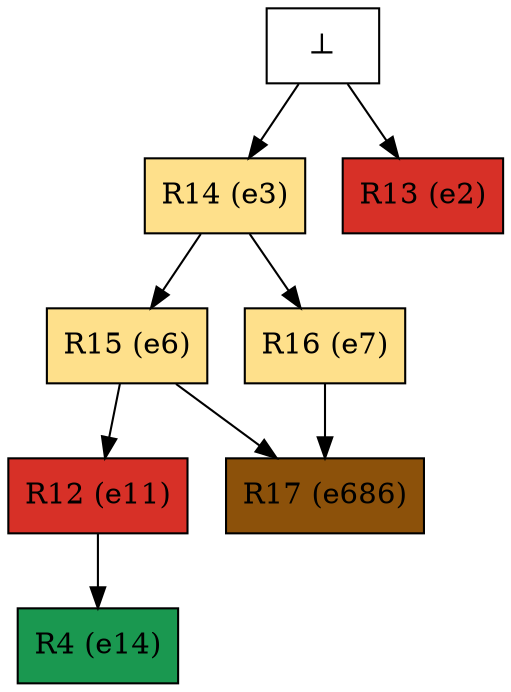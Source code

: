 digraph test {
  e3 -> e6;
  e3 -> e7;
  e6 -> e11;
  e11 -> e14;
  e6 -> e686;
  e7 -> e686;
  e0 -> e2;
  e0 -> e3;
  e2 [color="black" fillcolor="#d73027:#d73027" label="R13 (e2)" shape=box style=filled];
  e3 [color="black" fillcolor="#fee08b:#fee08b" label="R14 (e3)" shape=box style=filled];
  e6 [color="black" fillcolor="#fee08b:#fee08b" label="R15 (e6)" shape=box style=filled];
  e7 [color="black" fillcolor="#fee08b:#fee08b" label="R16 (e7)" shape=box style=filled];
  e11 [color="black" fillcolor="#d73027:#d73027" label="R12 (e11)" shape=box style=filled];
  e14 [color="black" fillcolor="#1a9850:#1a9850" label="R4 (e14)" shape=box style=filled];
  e686 [color="black" fillcolor="#8c510a:#8c510a" label="R17 (e686)" shape=box style=filled];
  e0 [fillcolor="white" label="⊥" shape=box style=filled];
}
